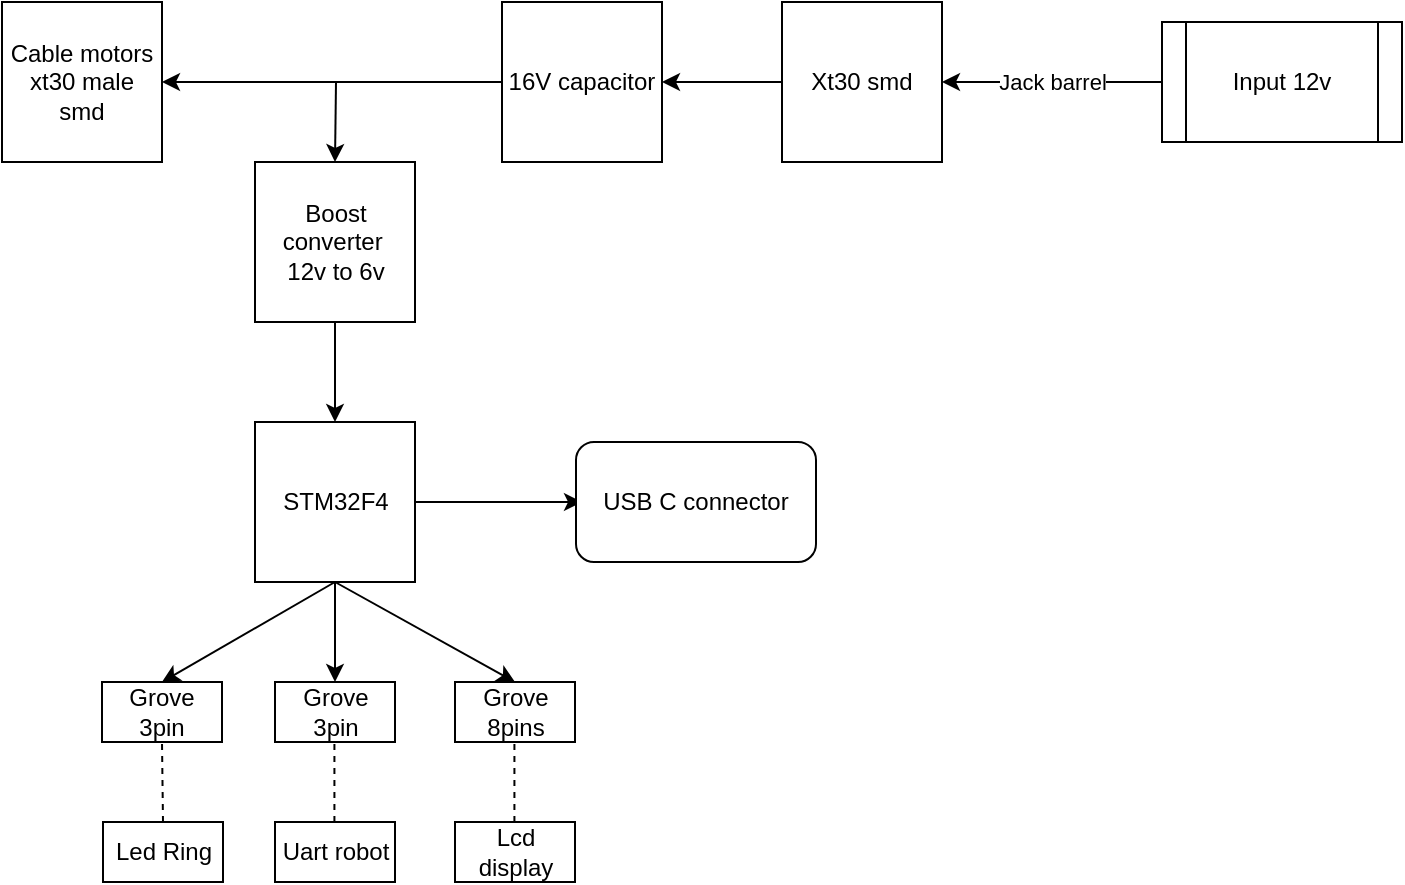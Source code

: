 <mxfile version="23.1.8" type="google">
  <diagram name="Page-1" id="mSm6vk1L5-PozpJWBuhP">
    <mxGraphModel dx="1647" dy="900" grid="1" gridSize="10" guides="1" tooltips="1" connect="1" arrows="1" fold="1" page="1" pageScale="1" pageWidth="827" pageHeight="1169" math="0" shadow="0">
      <root>
        <mxCell id="0" />
        <mxCell id="1" parent="0" />
        <mxCell id="s5Gb4HgiwBon8eZCXtfs-1" value="STM32F4" style="whiteSpace=wrap;html=1;aspect=fixed;" vertex="1" parent="1">
          <mxGeometry x="386.5" y="270" width="80" height="80" as="geometry" />
        </mxCell>
        <mxCell id="s5Gb4HgiwBon8eZCXtfs-3" value="Grove 3pin" style="rounded=0;whiteSpace=wrap;html=1;" vertex="1" parent="1">
          <mxGeometry x="310" y="400" width="60" height="30" as="geometry" />
        </mxCell>
        <mxCell id="s5Gb4HgiwBon8eZCXtfs-4" value="Grove 3pin" style="rounded=0;whiteSpace=wrap;html=1;" vertex="1" parent="1">
          <mxGeometry x="396.5" y="400" width="60" height="30" as="geometry" />
        </mxCell>
        <mxCell id="s5Gb4HgiwBon8eZCXtfs-5" value="Grove 8pins" style="rounded=0;whiteSpace=wrap;html=1;" vertex="1" parent="1">
          <mxGeometry x="486.5" y="400" width="60" height="30" as="geometry" />
        </mxCell>
        <mxCell id="s5Gb4HgiwBon8eZCXtfs-6" value="" style="endArrow=classic;html=1;rounded=0;exitX=0.5;exitY=1;exitDx=0;exitDy=0;entryX=0.5;entryY=0;entryDx=0;entryDy=0;" edge="1" parent="1" source="s5Gb4HgiwBon8eZCXtfs-1" target="s5Gb4HgiwBon8eZCXtfs-5">
          <mxGeometry width="50" height="50" relative="1" as="geometry">
            <mxPoint x="476.5" y="430" as="sourcePoint" />
            <mxPoint x="526.5" y="380" as="targetPoint" />
          </mxGeometry>
        </mxCell>
        <mxCell id="s5Gb4HgiwBon8eZCXtfs-7" value="" style="endArrow=classic;html=1;rounded=0;exitX=0.5;exitY=1;exitDx=0;exitDy=0;entryX=0.5;entryY=0;entryDx=0;entryDy=0;" edge="1" parent="1" source="s5Gb4HgiwBon8eZCXtfs-1" target="s5Gb4HgiwBon8eZCXtfs-3">
          <mxGeometry width="50" height="50" relative="1" as="geometry">
            <mxPoint x="436.5" y="370" as="sourcePoint" />
            <mxPoint x="506.5" y="410" as="targetPoint" />
          </mxGeometry>
        </mxCell>
        <mxCell id="s5Gb4HgiwBon8eZCXtfs-8" value="" style="endArrow=classic;html=1;rounded=0;exitX=0.5;exitY=1;exitDx=0;exitDy=0;entryX=0.5;entryY=0;entryDx=0;entryDy=0;" edge="1" parent="1" source="s5Gb4HgiwBon8eZCXtfs-1" target="s5Gb4HgiwBon8eZCXtfs-4">
          <mxGeometry width="50" height="50" relative="1" as="geometry">
            <mxPoint x="476.5" y="430" as="sourcePoint" />
            <mxPoint x="556.5" y="370" as="targetPoint" />
          </mxGeometry>
        </mxCell>
        <mxCell id="s5Gb4HgiwBon8eZCXtfs-10" value="" style="endArrow=none;dashed=1;html=1;rounded=0;entryX=0.5;entryY=1;entryDx=0;entryDy=0;" edge="1" parent="1" target="s5Gb4HgiwBon8eZCXtfs-3">
          <mxGeometry width="50" height="50" relative="1" as="geometry">
            <mxPoint x="340.5" y="470" as="sourcePoint" />
            <mxPoint x="526.5" y="330" as="targetPoint" />
          </mxGeometry>
        </mxCell>
        <mxCell id="s5Gb4HgiwBon8eZCXtfs-11" value="Led Ring" style="rounded=0;whiteSpace=wrap;html=1;" vertex="1" parent="1">
          <mxGeometry x="310.5" y="470" width="60" height="30" as="geometry" />
        </mxCell>
        <mxCell id="s5Gb4HgiwBon8eZCXtfs-12" value="Uart robot" style="rounded=0;whiteSpace=wrap;html=1;" vertex="1" parent="1">
          <mxGeometry x="396.5" y="470" width="60" height="30" as="geometry" />
        </mxCell>
        <mxCell id="s5Gb4HgiwBon8eZCXtfs-13" value="Lcd display" style="rounded=0;whiteSpace=wrap;html=1;" vertex="1" parent="1">
          <mxGeometry x="486.5" y="470" width="60" height="30" as="geometry" />
        </mxCell>
        <mxCell id="s5Gb4HgiwBon8eZCXtfs-14" value="" style="endArrow=none;dashed=1;html=1;rounded=0;entryX=0.5;entryY=1;entryDx=0;entryDy=0;" edge="1" parent="1">
          <mxGeometry width="50" height="50" relative="1" as="geometry">
            <mxPoint x="426.21" y="470" as="sourcePoint" />
            <mxPoint x="426.21" y="430" as="targetPoint" />
          </mxGeometry>
        </mxCell>
        <mxCell id="s5Gb4HgiwBon8eZCXtfs-15" value="" style="endArrow=none;dashed=1;html=1;rounded=0;entryX=0.5;entryY=1;entryDx=0;entryDy=0;" edge="1" parent="1">
          <mxGeometry width="50" height="50" relative="1" as="geometry">
            <mxPoint x="516.21" y="470" as="sourcePoint" />
            <mxPoint x="516.21" y="430" as="targetPoint" />
          </mxGeometry>
        </mxCell>
        <mxCell id="s5Gb4HgiwBon8eZCXtfs-16" value="Jack barrel" style="endArrow=classic;html=1;rounded=0;exitX=0;exitY=0.5;exitDx=0;exitDy=0;" edge="1" parent="1" source="s5Gb4HgiwBon8eZCXtfs-17">
          <mxGeometry x="-0.003" width="50" height="50" relative="1" as="geometry">
            <mxPoint x="790" y="103.13" as="sourcePoint" />
            <mxPoint x="730" y="100" as="targetPoint" />
            <mxPoint as="offset" />
          </mxGeometry>
        </mxCell>
        <mxCell id="s5Gb4HgiwBon8eZCXtfs-17" value="Input 12v" style="shape=process;whiteSpace=wrap;html=1;backgroundOutline=1;" vertex="1" parent="1">
          <mxGeometry x="840" y="70" width="120" height="60" as="geometry" />
        </mxCell>
        <mxCell id="s5Gb4HgiwBon8eZCXtfs-18" value="Xt30 smd" style="whiteSpace=wrap;html=1;aspect=fixed;" vertex="1" parent="1">
          <mxGeometry x="650" y="60" width="80" height="80" as="geometry" />
        </mxCell>
        <mxCell id="s5Gb4HgiwBon8eZCXtfs-19" value="Cable motors xt30 male smd" style="whiteSpace=wrap;html=1;aspect=fixed;" vertex="1" parent="1">
          <mxGeometry x="260" y="60" width="80" height="80" as="geometry" />
        </mxCell>
        <mxCell id="s5Gb4HgiwBon8eZCXtfs-20" value="16V capacitor" style="whiteSpace=wrap;html=1;aspect=fixed;" vertex="1" parent="1">
          <mxGeometry x="510" y="60" width="80" height="80" as="geometry" />
        </mxCell>
        <mxCell id="s5Gb4HgiwBon8eZCXtfs-21" value="" style="endArrow=classic;html=1;rounded=0;exitX=0;exitY=0.5;exitDx=0;exitDy=0;entryX=1;entryY=0.5;entryDx=0;entryDy=0;" edge="1" parent="1" source="s5Gb4HgiwBon8eZCXtfs-18" target="s5Gb4HgiwBon8eZCXtfs-20">
          <mxGeometry width="50" height="50" relative="1" as="geometry">
            <mxPoint x="550" y="210" as="sourcePoint" />
            <mxPoint x="600" y="160" as="targetPoint" />
          </mxGeometry>
        </mxCell>
        <mxCell id="s5Gb4HgiwBon8eZCXtfs-22" value="" style="endArrow=classic;html=1;rounded=0;exitX=0;exitY=0.5;exitDx=0;exitDy=0;entryX=1;entryY=0.5;entryDx=0;entryDy=0;" edge="1" parent="1" source="s5Gb4HgiwBon8eZCXtfs-20" target="s5Gb4HgiwBon8eZCXtfs-19">
          <mxGeometry width="50" height="50" relative="1" as="geometry">
            <mxPoint x="450" y="220" as="sourcePoint" />
            <mxPoint x="500" y="170" as="targetPoint" />
          </mxGeometry>
        </mxCell>
        <mxCell id="s5Gb4HgiwBon8eZCXtfs-23" value="Boost converter&amp;nbsp;&lt;br&gt;12v to 6v" style="whiteSpace=wrap;html=1;aspect=fixed;" vertex="1" parent="1">
          <mxGeometry x="386.5" y="140" width="80" height="80" as="geometry" />
        </mxCell>
        <mxCell id="s5Gb4HgiwBon8eZCXtfs-24" value="" style="endArrow=classic;html=1;rounded=0;entryX=0.5;entryY=0;entryDx=0;entryDy=0;" edge="1" parent="1" target="s5Gb4HgiwBon8eZCXtfs-23">
          <mxGeometry width="50" height="50" relative="1" as="geometry">
            <mxPoint x="427" y="100" as="sourcePoint" />
            <mxPoint x="530" y="260" as="targetPoint" />
          </mxGeometry>
        </mxCell>
        <mxCell id="s5Gb4HgiwBon8eZCXtfs-25" value="" style="endArrow=classic;html=1;rounded=0;exitX=0.5;exitY=1;exitDx=0;exitDy=0;entryX=0.5;entryY=0;entryDx=0;entryDy=0;" edge="1" parent="1" source="s5Gb4HgiwBon8eZCXtfs-23" target="s5Gb4HgiwBon8eZCXtfs-1">
          <mxGeometry width="50" height="50" relative="1" as="geometry">
            <mxPoint x="480" y="310" as="sourcePoint" />
            <mxPoint x="530" y="260" as="targetPoint" />
          </mxGeometry>
        </mxCell>
        <mxCell id="s5Gb4HgiwBon8eZCXtfs-26" value="" style="endArrow=classic;html=1;rounded=0;exitX=1;exitY=0.5;exitDx=0;exitDy=0;" edge="1" parent="1" source="s5Gb4HgiwBon8eZCXtfs-1">
          <mxGeometry width="50" height="50" relative="1" as="geometry">
            <mxPoint x="550" y="300" as="sourcePoint" />
            <mxPoint x="550" y="310" as="targetPoint" />
          </mxGeometry>
        </mxCell>
        <mxCell id="s5Gb4HgiwBon8eZCXtfs-27" value="USB C connector" style="rounded=1;whiteSpace=wrap;html=1;" vertex="1" parent="1">
          <mxGeometry x="547" y="280" width="120" height="60" as="geometry" />
        </mxCell>
      </root>
    </mxGraphModel>
  </diagram>
</mxfile>
